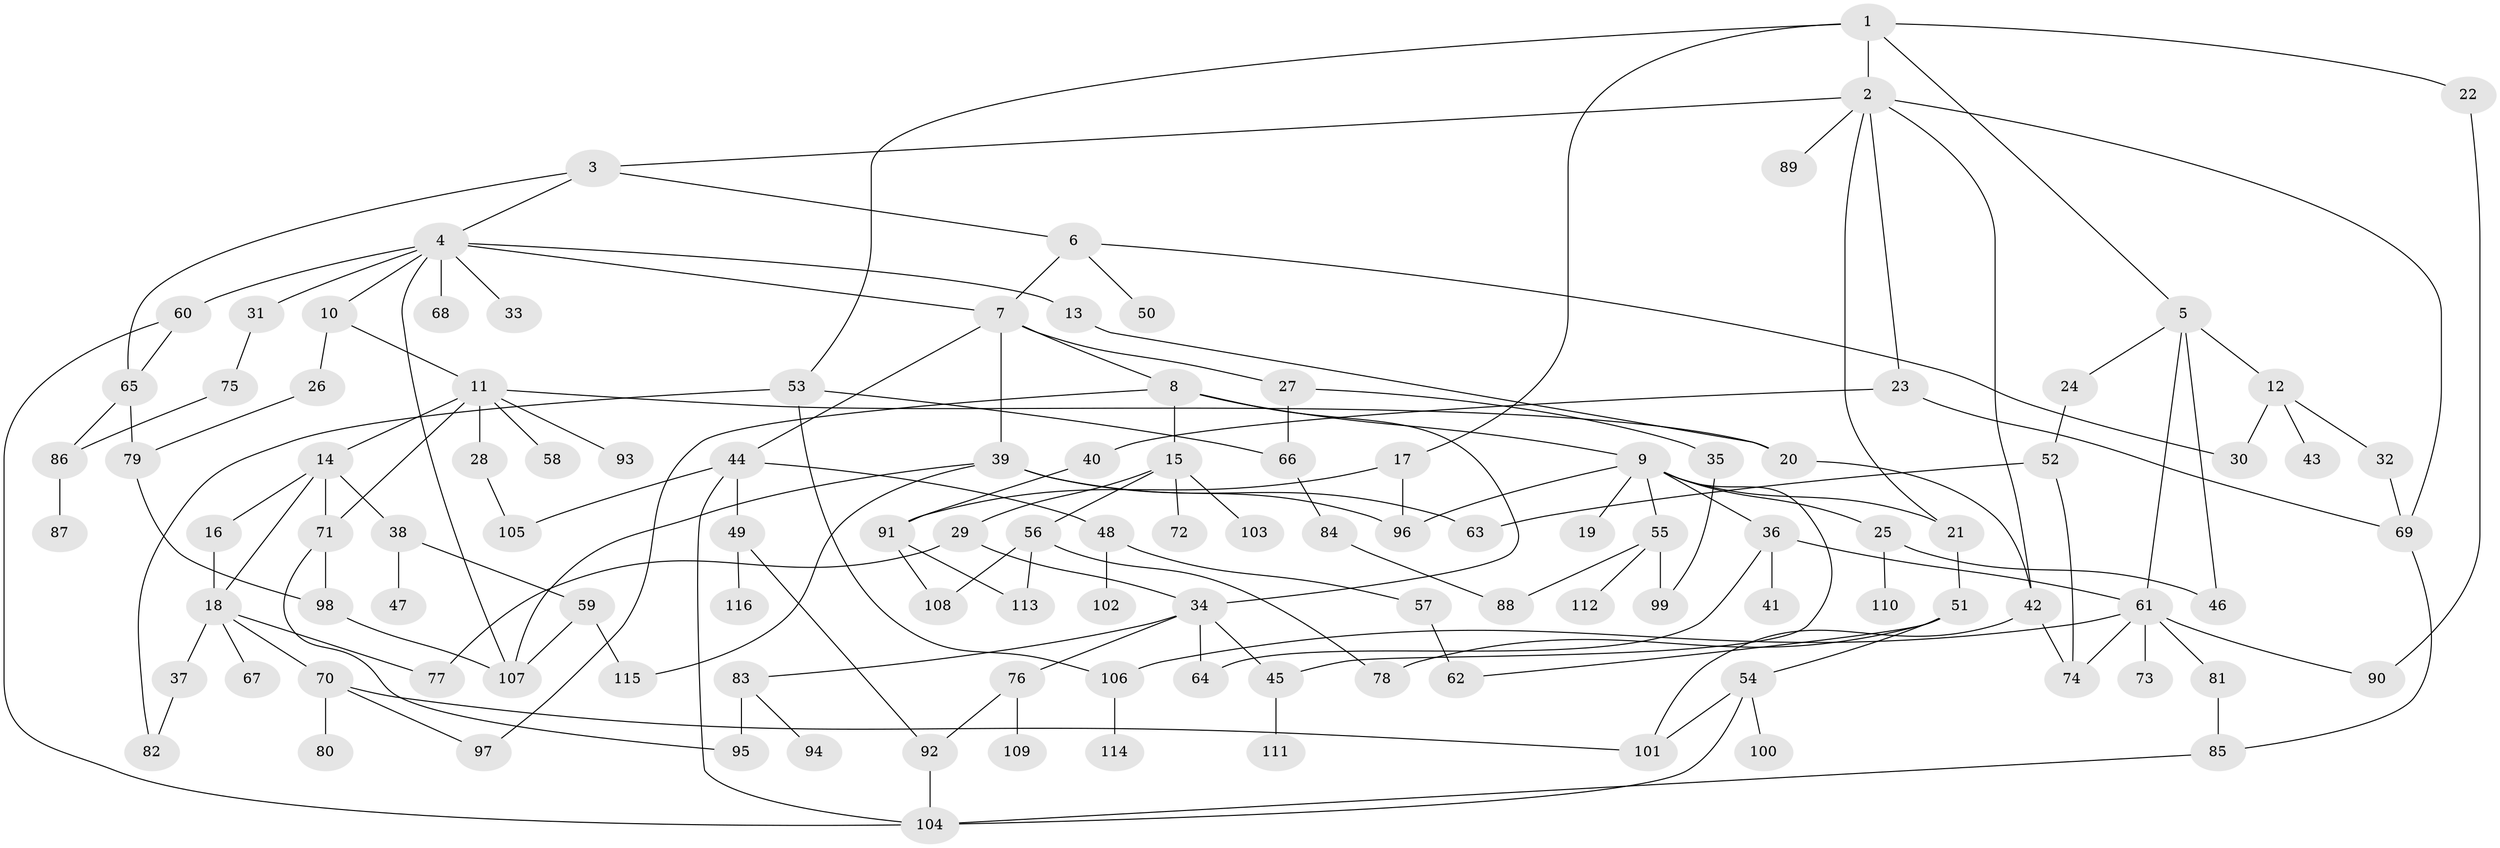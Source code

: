 // coarse degree distribution, {5: 0.10869565217391304, 3: 0.10869565217391304, 1: 0.30434782608695654, 4: 0.10869565217391304, 2: 0.21739130434782608, 7: 0.043478260869565216, 9: 0.043478260869565216, 8: 0.021739130434782608, 6: 0.021739130434782608, 10: 0.021739130434782608}
// Generated by graph-tools (version 1.1) at 2025/45/03/04/25 21:45:12]
// undirected, 116 vertices, 165 edges
graph export_dot {
graph [start="1"]
  node [color=gray90,style=filled];
  1;
  2;
  3;
  4;
  5;
  6;
  7;
  8;
  9;
  10;
  11;
  12;
  13;
  14;
  15;
  16;
  17;
  18;
  19;
  20;
  21;
  22;
  23;
  24;
  25;
  26;
  27;
  28;
  29;
  30;
  31;
  32;
  33;
  34;
  35;
  36;
  37;
  38;
  39;
  40;
  41;
  42;
  43;
  44;
  45;
  46;
  47;
  48;
  49;
  50;
  51;
  52;
  53;
  54;
  55;
  56;
  57;
  58;
  59;
  60;
  61;
  62;
  63;
  64;
  65;
  66;
  67;
  68;
  69;
  70;
  71;
  72;
  73;
  74;
  75;
  76;
  77;
  78;
  79;
  80;
  81;
  82;
  83;
  84;
  85;
  86;
  87;
  88;
  89;
  90;
  91;
  92;
  93;
  94;
  95;
  96;
  97;
  98;
  99;
  100;
  101;
  102;
  103;
  104;
  105;
  106;
  107;
  108;
  109;
  110;
  111;
  112;
  113;
  114;
  115;
  116;
  1 -- 2;
  1 -- 5;
  1 -- 17;
  1 -- 22;
  1 -- 53;
  2 -- 3;
  2 -- 23;
  2 -- 89;
  2 -- 21;
  2 -- 69;
  2 -- 42;
  3 -- 4;
  3 -- 6;
  3 -- 65;
  4 -- 7;
  4 -- 10;
  4 -- 13;
  4 -- 31;
  4 -- 33;
  4 -- 60;
  4 -- 68;
  4 -- 107;
  5 -- 12;
  5 -- 24;
  5 -- 46;
  5 -- 61;
  6 -- 50;
  6 -- 30;
  6 -- 7;
  7 -- 8;
  7 -- 27;
  7 -- 39;
  7 -- 44;
  8 -- 9;
  8 -- 15;
  8 -- 34;
  8 -- 97;
  9 -- 19;
  9 -- 21;
  9 -- 25;
  9 -- 36;
  9 -- 45;
  9 -- 55;
  9 -- 96;
  10 -- 11;
  10 -- 26;
  11 -- 14;
  11 -- 20;
  11 -- 28;
  11 -- 58;
  11 -- 71;
  11 -- 93;
  12 -- 30;
  12 -- 32;
  12 -- 43;
  13 -- 20;
  14 -- 16;
  14 -- 38;
  14 -- 71;
  14 -- 18;
  15 -- 29;
  15 -- 56;
  15 -- 72;
  15 -- 103;
  16 -- 18;
  17 -- 91;
  17 -- 96;
  18 -- 37;
  18 -- 67;
  18 -- 70;
  18 -- 77;
  20 -- 42;
  21 -- 51;
  22 -- 90;
  23 -- 40;
  23 -- 69;
  24 -- 52;
  25 -- 110;
  25 -- 46;
  26 -- 79;
  27 -- 35;
  27 -- 66;
  28 -- 105;
  29 -- 34;
  29 -- 77;
  31 -- 75;
  32 -- 69;
  34 -- 76;
  34 -- 83;
  34 -- 64;
  34 -- 45;
  35 -- 99;
  36 -- 41;
  36 -- 64;
  36 -- 61;
  37 -- 82;
  38 -- 47;
  38 -- 59;
  39 -- 63;
  39 -- 96;
  39 -- 115;
  39 -- 107;
  40 -- 91;
  42 -- 74;
  42 -- 101;
  44 -- 48;
  44 -- 49;
  44 -- 105;
  44 -- 104;
  45 -- 111;
  48 -- 57;
  48 -- 102;
  49 -- 92;
  49 -- 116;
  51 -- 54;
  51 -- 62;
  51 -- 78;
  52 -- 74;
  52 -- 63;
  53 -- 82;
  53 -- 106;
  53 -- 66;
  54 -- 100;
  54 -- 104;
  54 -- 101;
  55 -- 99;
  55 -- 112;
  55 -- 88;
  56 -- 78;
  56 -- 108;
  56 -- 113;
  57 -- 62;
  59 -- 115;
  59 -- 107;
  60 -- 104;
  60 -- 65;
  61 -- 73;
  61 -- 81;
  61 -- 90;
  61 -- 74;
  61 -- 106;
  65 -- 86;
  65 -- 79;
  66 -- 84;
  69 -- 85;
  70 -- 80;
  70 -- 97;
  70 -- 101;
  71 -- 95;
  71 -- 98;
  75 -- 86;
  76 -- 109;
  76 -- 92;
  79 -- 98;
  81 -- 85;
  83 -- 94;
  83 -- 95;
  84 -- 88;
  85 -- 104;
  86 -- 87;
  91 -- 113;
  91 -- 108;
  92 -- 104;
  98 -- 107;
  106 -- 114;
}

